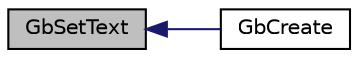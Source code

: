 digraph "GbSetText"
{
  edge [fontname="Helvetica",fontsize="10",labelfontname="Helvetica",labelfontsize="10"];
  node [fontname="Helvetica",fontsize="10",shape=record];
  rankdir="LR";
  Node1 [label="GbSetText",height=0.2,width=0.4,color="black", fillcolor="grey75", style="filled", fontcolor="black"];
  Node1 -> Node2 [dir="back",color="midnightblue",fontsize="10",style="solid",fontname="Helvetica"];
  Node2 [label="GbCreate",height=0.2,width=0.4,color="black", fillcolor="white", style="filled",URL="$_group_box_8h.html#a7220ab2de823b032295d018d3de04915"];
}
